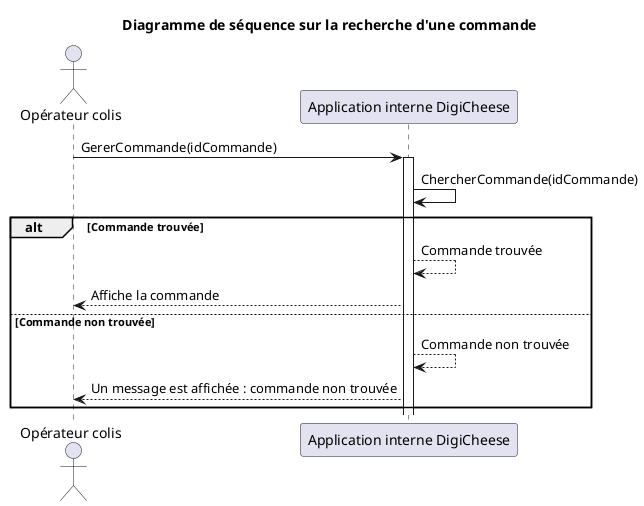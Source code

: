 @startuml Diagramme de séquence sur la recherche de commande

actor "Opérateur colis"

"Opérateur colis" -> "Application interne DigiCheese" : GererCommande(idCommande)
activate "Application interne DigiCheese"
"Application interne DigiCheese" -> "Application interne DigiCheese" : ChercherCommande(idCommande)

alt Commande trouvée
    "Application interne DigiCheese" --> "Application interne DigiCheese" : Commande trouvée
    "Application interne DigiCheese" --> "Opérateur colis" : Affiche la commande
else Commande non trouvée
    "Application interne DigiCheese" --> "Application interne DigiCheese" : Commande non trouvée
    "Application interne DigiCheese" --> "Opérateur colis" : Un message est affichée : commande non trouvée
end

title Diagramme de séquence sur la recherche d'une commande
@enduml